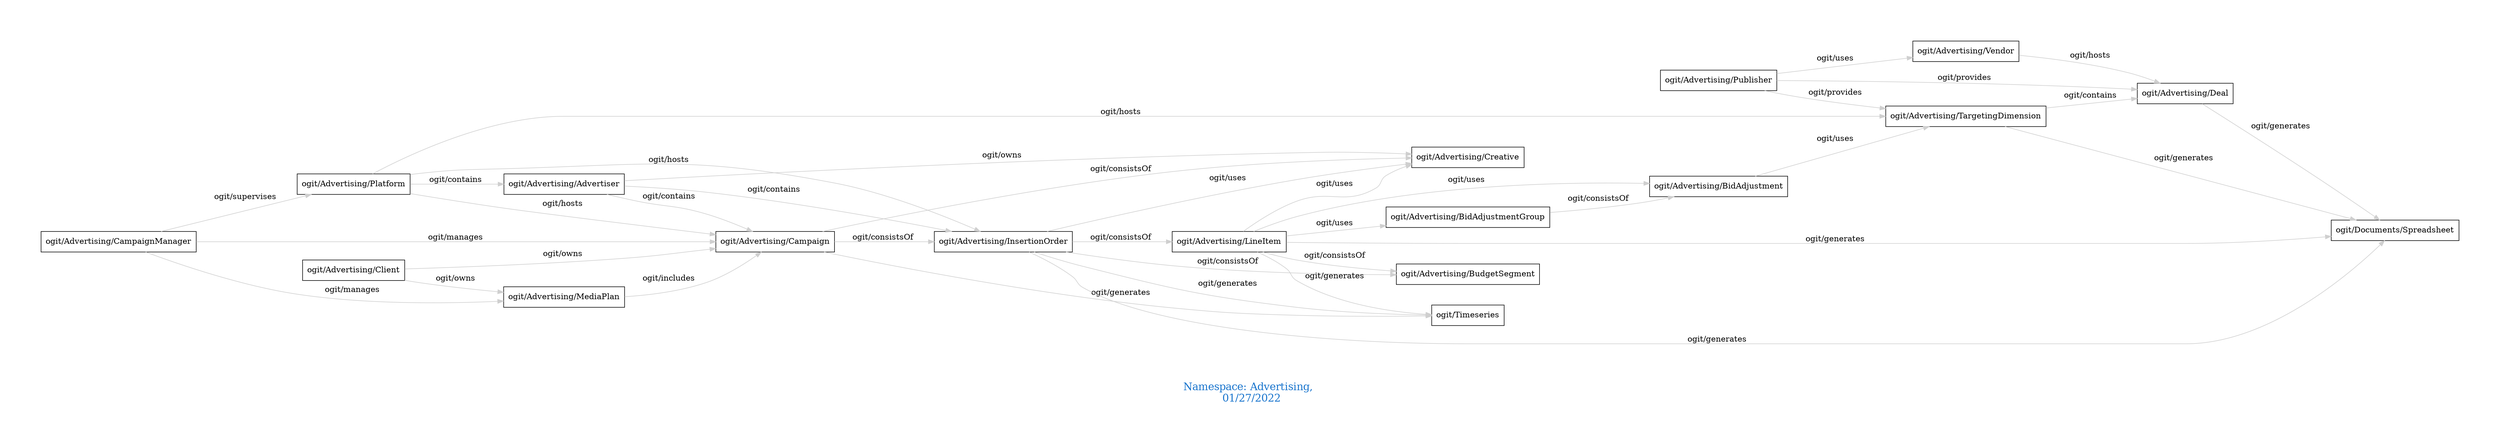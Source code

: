 digraph OGIT_ontology {
 graph [ rankdir= LR,pad=1 
fontsize = 18,
fontcolor= dodgerblue3,label = "\n\n\nNamespace: Advertising, \n 01/27/2022"];
node[shape=polygon];
edge [  color="gray81"];

   "ogit/Advertising/Platform" -> "ogit/Advertising/Advertiser" [label="   ogit/contains    "];
   "ogit/Advertising/Advertiser" -> "ogit/Advertising/Campaign" [label="   ogit/contains    "];
   "ogit/Advertising/Advertiser" -> "ogit/Advertising/InsertionOrder" [label="   ogit/contains    "];
   "ogit/Advertising/TargetingDimension" -> "ogit/Advertising/Deal" [label="   ogit/contains    "];
   "ogit/Advertising/CampaignManager" -> "ogit/Advertising/MediaPlan" [label="   ogit/manages    "];
   "ogit/Advertising/CampaignManager" -> "ogit/Advertising/Campaign" [label="   ogit/manages    "];
   "ogit/Advertising/Vendor" -> "ogit/Advertising/Deal" [label="   ogit/hosts    "];
   "ogit/Advertising/Platform" -> "ogit/Advertising/Campaign" [label="   ogit/hosts    "];
   "ogit/Advertising/Platform" -> "ogit/Advertising/InsertionOrder" [label="   ogit/hosts    "];
   "ogit/Advertising/Platform" -> "ogit/Advertising/TargetingDimension" [label="   ogit/hosts    "];
   "ogit/Advertising/CampaignManager" -> "ogit/Advertising/Platform" [label="   ogit/supervises    "];
   "ogit/Advertising/InsertionOrder" -> "ogit/Timeseries" [label="   ogit/generates    "];
   "ogit/Advertising/InsertionOrder" -> "ogit/Documents/Spreadsheet" [label="   ogit/generates    "];
   "ogit/Advertising/Campaign" -> "ogit/Timeseries" [label="   ogit/generates    "];
   "ogit/Advertising/LineItem" -> "ogit/Timeseries" [label="   ogit/generates    "];
   "ogit/Advertising/LineItem" -> "ogit/Documents/Spreadsheet" [label="   ogit/generates    "];
   "ogit/Advertising/Deal" -> "ogit/Documents/Spreadsheet" [label="   ogit/generates    "];
   "ogit/Advertising/TargetingDimension" -> "ogit/Documents/Spreadsheet" [label="   ogit/generates    "];
   "ogit/Advertising/MediaPlan" -> "ogit/Advertising/Campaign" [label="   ogit/includes    "];
   "ogit/Advertising/Publisher" -> "ogit/Advertising/TargetingDimension" [label="   ogit/provides    "];
   "ogit/Advertising/Publisher" -> "ogit/Advertising/Deal" [label="   ogit/provides    "];
   "ogit/Advertising/Client" -> "ogit/Advertising/MediaPlan" [label="   ogit/owns    "];
   "ogit/Advertising/Client" -> "ogit/Advertising/Campaign" [label="   ogit/owns    "];
   "ogit/Advertising/Advertiser" -> "ogit/Advertising/Creative" [label="   ogit/owns    "];
   "ogit/Advertising/BidAdjustment" -> "ogit/Advertising/TargetingDimension" [label="   ogit/uses    "];
   "ogit/Advertising/Publisher" -> "ogit/Advertising/Vendor" [label="   ogit/uses    "];
   "ogit/Advertising/InsertionOrder" -> "ogit/Advertising/Creative" [label="   ogit/uses    "];
   "ogit/Advertising/LineItem" -> "ogit/Advertising/Creative" [label="   ogit/uses    "];
   "ogit/Advertising/LineItem" -> "ogit/Advertising/BidAdjustmentGroup" [label="   ogit/uses    "];
   "ogit/Advertising/LineItem" -> "ogit/Advertising/BidAdjustment" [label="   ogit/uses    "];
   "ogit/Advertising/InsertionOrder" -> "ogit/Advertising/LineItem" [label="   ogit/consistsOf    "];
   "ogit/Advertising/InsertionOrder" -> "ogit/Advertising/BudgetSegment" [label="   ogit/consistsOf    "];
   "ogit/Advertising/Campaign" -> "ogit/Advertising/InsertionOrder" [label="   ogit/consistsOf    "];
   "ogit/Advertising/Campaign" -> "ogit/Advertising/Creative" [label="   ogit/consistsOf    "];
   "ogit/Advertising/LineItem" -> "ogit/Advertising/BudgetSegment" [label="   ogit/consistsOf    "];
   "ogit/Advertising/BidAdjustmentGroup" -> "ogit/Advertising/BidAdjustment" [label="   ogit/consistsOf    "];
}

